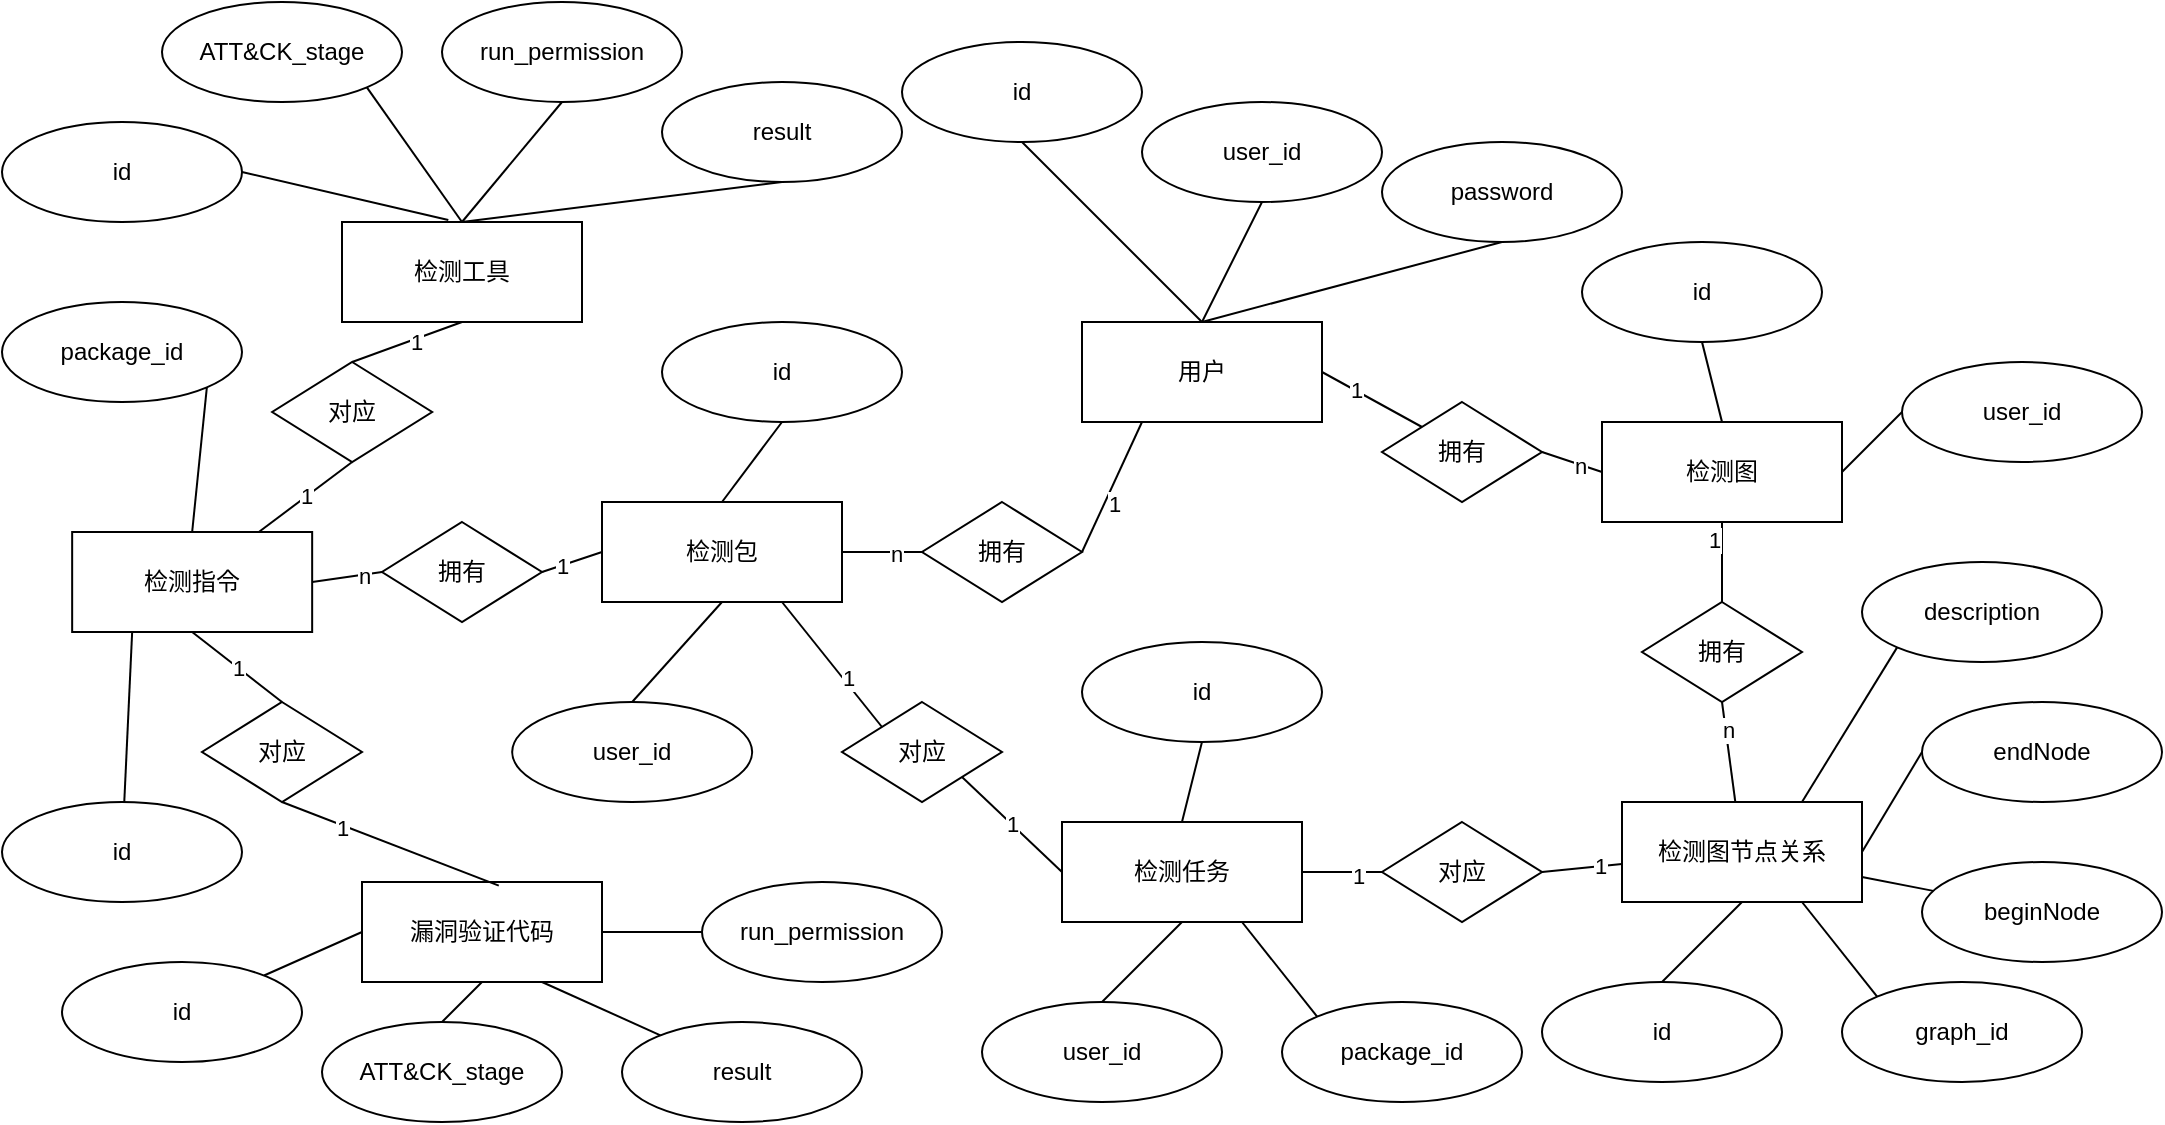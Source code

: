 <mxfile version="21.0.6" type="github">
  <diagram name="第 1 页" id="hRFBiUcs-8XfABKItwiJ">
    <mxGraphModel dx="2288" dy="629" grid="1" gridSize="10" guides="1" tooltips="1" connect="1" arrows="1" fold="1" page="1" pageScale="1" pageWidth="827" pageHeight="1169" math="0" shadow="0">
      <root>
        <mxCell id="0" />
        <mxCell id="1" parent="0" />
        <mxCell id="Wd2NRdJ9lG1hH6A2Uv5l-53" style="edgeStyle=none;shape=connector;rounded=0;orthogonalLoop=1;jettySize=auto;html=1;exitX=0.5;exitY=1;exitDx=0;exitDy=0;entryX=0.5;entryY=0;entryDx=0;entryDy=0;labelBackgroundColor=default;strokeColor=default;fontFamily=Helvetica;fontSize=11;fontColor=default;endArrow=none;endFill=0;" edge="1" parent="1" source="Wd2NRdJ9lG1hH6A2Uv5l-2" target="Wd2NRdJ9lG1hH6A2Uv5l-37">
          <mxGeometry relative="1" as="geometry" />
        </mxCell>
        <mxCell id="Wd2NRdJ9lG1hH6A2Uv5l-97" value="1" style="edgeLabel;html=1;align=center;verticalAlign=middle;resizable=0;points=[];fontSize=11;fontFamily=Helvetica;fontColor=default;" vertex="1" connectable="0" parent="Wd2NRdJ9lG1hH6A2Uv5l-53">
          <mxGeometry x="-0.132" y="1" relative="1" as="geometry">
            <mxPoint as="offset" />
          </mxGeometry>
        </mxCell>
        <mxCell id="Wd2NRdJ9lG1hH6A2Uv5l-2" value="检测工具" style="rounded=0;whiteSpace=wrap;html=1;" vertex="1" parent="1">
          <mxGeometry x="110" y="310" width="120" height="50" as="geometry" />
        </mxCell>
        <mxCell id="Wd2NRdJ9lG1hH6A2Uv5l-68" value="1" style="edgeStyle=none;shape=connector;rounded=0;orthogonalLoop=1;jettySize=auto;html=1;exitX=0.5;exitY=1;exitDx=0;exitDy=0;entryX=0.5;entryY=0;entryDx=0;entryDy=0;labelBackgroundColor=default;strokeColor=default;fontFamily=Helvetica;fontSize=11;fontColor=default;endArrow=none;endFill=0;" edge="1" parent="1" source="Wd2NRdJ9lG1hH6A2Uv5l-3" target="Wd2NRdJ9lG1hH6A2Uv5l-22">
          <mxGeometry relative="1" as="geometry" />
        </mxCell>
        <mxCell id="Wd2NRdJ9lG1hH6A2Uv5l-100" style="edgeStyle=none;shape=connector;rounded=0;orthogonalLoop=1;jettySize=auto;html=1;exitX=1;exitY=0.5;exitDx=0;exitDy=0;entryX=0;entryY=0.5;entryDx=0;entryDy=0;labelBackgroundColor=default;strokeColor=default;fontFamily=Helvetica;fontSize=11;fontColor=default;endArrow=none;endFill=0;" edge="1" parent="1" source="Wd2NRdJ9lG1hH6A2Uv5l-3" target="Wd2NRdJ9lG1hH6A2Uv5l-38">
          <mxGeometry relative="1" as="geometry" />
        </mxCell>
        <mxCell id="Wd2NRdJ9lG1hH6A2Uv5l-101" value="n" style="edgeLabel;html=1;align=center;verticalAlign=middle;resizable=0;points=[];fontSize=11;fontFamily=Helvetica;fontColor=default;" vertex="1" connectable="0" parent="Wd2NRdJ9lG1hH6A2Uv5l-100">
          <mxGeometry x="0.449" relative="1" as="geometry">
            <mxPoint as="offset" />
          </mxGeometry>
        </mxCell>
        <mxCell id="Wd2NRdJ9lG1hH6A2Uv5l-113" style="edgeStyle=none;shape=connector;rounded=0;orthogonalLoop=1;jettySize=auto;html=1;exitX=0.25;exitY=1;exitDx=0;exitDy=0;labelBackgroundColor=default;strokeColor=default;fontFamily=Helvetica;fontSize=11;fontColor=default;endArrow=none;endFill=0;" edge="1" parent="1" source="Wd2NRdJ9lG1hH6A2Uv5l-3" target="Wd2NRdJ9lG1hH6A2Uv5l-17">
          <mxGeometry relative="1" as="geometry" />
        </mxCell>
        <mxCell id="Wd2NRdJ9lG1hH6A2Uv5l-3" value="检测指令" style="rounded=0;whiteSpace=wrap;html=1;" vertex="1" parent="1">
          <mxGeometry x="-24.92" y="465" width="120" height="50" as="geometry" />
        </mxCell>
        <mxCell id="Wd2NRdJ9lG1hH6A2Uv5l-57" style="edgeStyle=none;shape=connector;rounded=0;orthogonalLoop=1;jettySize=auto;html=1;exitX=0.5;exitY=1;exitDx=0;exitDy=0;entryX=0.5;entryY=0;entryDx=0;entryDy=0;labelBackgroundColor=default;strokeColor=default;fontFamily=Helvetica;fontSize=11;fontColor=default;endArrow=none;endFill=0;" edge="1" parent="1" source="Wd2NRdJ9lG1hH6A2Uv5l-4" target="Wd2NRdJ9lG1hH6A2Uv5l-18">
          <mxGeometry relative="1" as="geometry" />
        </mxCell>
        <mxCell id="Wd2NRdJ9lG1hH6A2Uv5l-58" style="edgeStyle=none;shape=connector;rounded=0;orthogonalLoop=1;jettySize=auto;html=1;exitX=0.75;exitY=1;exitDx=0;exitDy=0;labelBackgroundColor=default;strokeColor=default;fontFamily=Helvetica;fontSize=11;fontColor=default;endArrow=none;endFill=0;" edge="1" parent="1" source="Wd2NRdJ9lG1hH6A2Uv5l-4" target="Wd2NRdJ9lG1hH6A2Uv5l-19">
          <mxGeometry relative="1" as="geometry" />
        </mxCell>
        <mxCell id="Wd2NRdJ9lG1hH6A2Uv5l-117" style="edgeStyle=none;shape=connector;rounded=0;orthogonalLoop=1;jettySize=auto;html=1;exitX=0;exitY=0.5;exitDx=0;exitDy=0;labelBackgroundColor=default;strokeColor=default;fontFamily=Helvetica;fontSize=11;fontColor=default;endArrow=none;endFill=0;" edge="1" parent="1" source="Wd2NRdJ9lG1hH6A2Uv5l-4" target="Wd2NRdJ9lG1hH6A2Uv5l-24">
          <mxGeometry relative="1" as="geometry" />
        </mxCell>
        <mxCell id="Wd2NRdJ9lG1hH6A2Uv5l-118" style="edgeStyle=none;shape=connector;rounded=0;orthogonalLoop=1;jettySize=auto;html=1;exitX=1;exitY=0.5;exitDx=0;exitDy=0;entryX=0;entryY=0.5;entryDx=0;entryDy=0;labelBackgroundColor=default;strokeColor=default;fontFamily=Helvetica;fontSize=11;fontColor=default;endArrow=none;endFill=0;" edge="1" parent="1" source="Wd2NRdJ9lG1hH6A2Uv5l-4" target="Wd2NRdJ9lG1hH6A2Uv5l-20">
          <mxGeometry relative="1" as="geometry" />
        </mxCell>
        <mxCell id="Wd2NRdJ9lG1hH6A2Uv5l-4" value="漏洞验证代码" style="rounded=0;whiteSpace=wrap;html=1;" vertex="1" parent="1">
          <mxGeometry x="120" y="640" width="120" height="50" as="geometry" />
        </mxCell>
        <mxCell id="Wd2NRdJ9lG1hH6A2Uv5l-70" style="edgeStyle=none;shape=connector;rounded=0;orthogonalLoop=1;jettySize=auto;html=1;exitX=0.5;exitY=1;exitDx=0;exitDy=0;entryX=0.5;entryY=0;entryDx=0;entryDy=0;labelBackgroundColor=default;strokeColor=default;fontFamily=Helvetica;fontSize=11;fontColor=default;endArrow=none;endFill=0;" edge="1" parent="1" source="Wd2NRdJ9lG1hH6A2Uv5l-5" target="Wd2NRdJ9lG1hH6A2Uv5l-29">
          <mxGeometry relative="1" as="geometry" />
        </mxCell>
        <mxCell id="Wd2NRdJ9lG1hH6A2Uv5l-75" style="edgeStyle=none;shape=connector;rounded=0;orthogonalLoop=1;jettySize=auto;html=1;exitX=1;exitY=0.5;exitDx=0;exitDy=0;entryX=0;entryY=0.5;entryDx=0;entryDy=0;labelBackgroundColor=default;strokeColor=default;fontFamily=Helvetica;fontSize=11;fontColor=default;endArrow=none;endFill=0;" edge="1" parent="1" source="Wd2NRdJ9lG1hH6A2Uv5l-5" target="Wd2NRdJ9lG1hH6A2Uv5l-74">
          <mxGeometry relative="1" as="geometry" />
        </mxCell>
        <mxCell id="Wd2NRdJ9lG1hH6A2Uv5l-103" value="n" style="edgeLabel;html=1;align=center;verticalAlign=middle;resizable=0;points=[];fontSize=11;fontFamily=Helvetica;fontColor=default;" vertex="1" connectable="0" parent="Wd2NRdJ9lG1hH6A2Uv5l-75">
          <mxGeometry x="0.352" relative="1" as="geometry">
            <mxPoint y="1" as="offset" />
          </mxGeometry>
        </mxCell>
        <mxCell id="Wd2NRdJ9lG1hH6A2Uv5l-78" style="edgeStyle=none;shape=connector;rounded=0;orthogonalLoop=1;jettySize=auto;html=1;exitX=0.75;exitY=1;exitDx=0;exitDy=0;entryX=0;entryY=0;entryDx=0;entryDy=0;labelBackgroundColor=default;strokeColor=default;fontFamily=Helvetica;fontSize=11;fontColor=default;endArrow=none;endFill=0;" edge="1" parent="1" source="Wd2NRdJ9lG1hH6A2Uv5l-5" target="Wd2NRdJ9lG1hH6A2Uv5l-21">
          <mxGeometry relative="1" as="geometry" />
        </mxCell>
        <mxCell id="Wd2NRdJ9lG1hH6A2Uv5l-105" value="1" style="edgeLabel;html=1;align=center;verticalAlign=middle;resizable=0;points=[];fontSize=11;fontFamily=Helvetica;fontColor=default;" vertex="1" connectable="0" parent="Wd2NRdJ9lG1hH6A2Uv5l-78">
          <mxGeometry x="0.238" y="2" relative="1" as="geometry">
            <mxPoint as="offset" />
          </mxGeometry>
        </mxCell>
        <mxCell id="Wd2NRdJ9lG1hH6A2Uv5l-5" value="检测包" style="rounded=0;whiteSpace=wrap;html=1;" vertex="1" parent="1">
          <mxGeometry x="240" y="450" width="120" height="50" as="geometry" />
        </mxCell>
        <mxCell id="Wd2NRdJ9lG1hH6A2Uv5l-85" style="edgeStyle=none;shape=connector;rounded=0;orthogonalLoop=1;jettySize=auto;html=1;exitX=1;exitY=0.5;exitDx=0;exitDy=0;entryX=0;entryY=0;entryDx=0;entryDy=0;labelBackgroundColor=default;strokeColor=default;fontFamily=Helvetica;fontSize=11;fontColor=default;endArrow=none;endFill=0;" edge="1" parent="1" source="Wd2NRdJ9lG1hH6A2Uv5l-6" target="Wd2NRdJ9lG1hH6A2Uv5l-27">
          <mxGeometry relative="1" as="geometry" />
        </mxCell>
        <mxCell id="Wd2NRdJ9lG1hH6A2Uv5l-108" value="1" style="edgeLabel;html=1;align=center;verticalAlign=middle;resizable=0;points=[];fontSize=11;fontFamily=Helvetica;fontColor=default;" vertex="1" connectable="0" parent="Wd2NRdJ9lG1hH6A2Uv5l-85">
          <mxGeometry x="-0.339" y="1" relative="1" as="geometry">
            <mxPoint as="offset" />
          </mxGeometry>
        </mxCell>
        <mxCell id="Wd2NRdJ9lG1hH6A2Uv5l-6" value="用户" style="rounded=0;whiteSpace=wrap;html=1;" vertex="1" parent="1">
          <mxGeometry x="480" y="360" width="120" height="50" as="geometry" />
        </mxCell>
        <mxCell id="Wd2NRdJ9lG1hH6A2Uv5l-81" style="edgeStyle=none;shape=connector;rounded=0;orthogonalLoop=1;jettySize=auto;html=1;exitX=0.5;exitY=1;exitDx=0;exitDy=0;entryX=0.5;entryY=0;entryDx=0;entryDy=0;labelBackgroundColor=default;strokeColor=default;fontFamily=Helvetica;fontSize=11;fontColor=default;endArrow=none;endFill=0;" edge="1" parent="1" source="Wd2NRdJ9lG1hH6A2Uv5l-7" target="Wd2NRdJ9lG1hH6A2Uv5l-31">
          <mxGeometry relative="1" as="geometry" />
        </mxCell>
        <mxCell id="Wd2NRdJ9lG1hH6A2Uv5l-83" style="edgeStyle=none;shape=connector;rounded=0;orthogonalLoop=1;jettySize=auto;html=1;exitX=1;exitY=0.5;exitDx=0;exitDy=0;entryX=0;entryY=0.5;entryDx=0;entryDy=0;labelBackgroundColor=default;strokeColor=default;fontFamily=Helvetica;fontSize=11;fontColor=default;endArrow=none;endFill=0;" edge="1" parent="1" source="Wd2NRdJ9lG1hH6A2Uv5l-7" target="Wd2NRdJ9lG1hH6A2Uv5l-82">
          <mxGeometry relative="1" as="geometry" />
        </mxCell>
        <mxCell id="Wd2NRdJ9lG1hH6A2Uv5l-106" value="1" style="edgeLabel;html=1;align=center;verticalAlign=middle;resizable=0;points=[];fontSize=11;fontFamily=Helvetica;fontColor=default;" vertex="1" connectable="0" parent="Wd2NRdJ9lG1hH6A2Uv5l-83">
          <mxGeometry x="0.379" y="-2" relative="1" as="geometry">
            <mxPoint as="offset" />
          </mxGeometry>
        </mxCell>
        <mxCell id="Wd2NRdJ9lG1hH6A2Uv5l-123" style="edgeStyle=none;shape=connector;rounded=0;orthogonalLoop=1;jettySize=auto;html=1;exitX=0.75;exitY=1;exitDx=0;exitDy=0;entryX=0;entryY=0;entryDx=0;entryDy=0;labelBackgroundColor=default;strokeColor=default;fontFamily=Helvetica;fontSize=11;fontColor=default;endArrow=none;endFill=0;" edge="1" parent="1" source="Wd2NRdJ9lG1hH6A2Uv5l-7" target="Wd2NRdJ9lG1hH6A2Uv5l-122">
          <mxGeometry relative="1" as="geometry" />
        </mxCell>
        <mxCell id="Wd2NRdJ9lG1hH6A2Uv5l-7" value="检测任务" style="rounded=0;whiteSpace=wrap;html=1;" vertex="1" parent="1">
          <mxGeometry x="470" y="610" width="120" height="50" as="geometry" />
        </mxCell>
        <mxCell id="Wd2NRdJ9lG1hH6A2Uv5l-91" style="edgeStyle=none;shape=connector;rounded=0;orthogonalLoop=1;jettySize=auto;html=1;exitX=0.75;exitY=0;exitDx=0;exitDy=0;entryX=0;entryY=1;entryDx=0;entryDy=0;labelBackgroundColor=default;strokeColor=default;fontFamily=Helvetica;fontSize=11;fontColor=default;endArrow=none;endFill=0;" edge="1" parent="1" source="Wd2NRdJ9lG1hH6A2Uv5l-9" target="Wd2NRdJ9lG1hH6A2Uv5l-33">
          <mxGeometry relative="1" as="geometry" />
        </mxCell>
        <mxCell id="Wd2NRdJ9lG1hH6A2Uv5l-92" style="edgeStyle=none;shape=connector;rounded=0;orthogonalLoop=1;jettySize=auto;html=1;exitX=1;exitY=0.5;exitDx=0;exitDy=0;entryX=0;entryY=0.5;entryDx=0;entryDy=0;labelBackgroundColor=default;strokeColor=default;fontFamily=Helvetica;fontSize=11;fontColor=default;endArrow=none;endFill=0;" edge="1" parent="1" source="Wd2NRdJ9lG1hH6A2Uv5l-9" target="Wd2NRdJ9lG1hH6A2Uv5l-35">
          <mxGeometry relative="1" as="geometry" />
        </mxCell>
        <mxCell id="Wd2NRdJ9lG1hH6A2Uv5l-95" style="edgeStyle=none;shape=connector;rounded=0;orthogonalLoop=1;jettySize=auto;html=1;exitX=0.5;exitY=1;exitDx=0;exitDy=0;entryX=0.5;entryY=0;entryDx=0;entryDy=0;labelBackgroundColor=default;strokeColor=default;fontFamily=Helvetica;fontSize=11;fontColor=default;endArrow=none;endFill=0;" edge="1" parent="1" source="Wd2NRdJ9lG1hH6A2Uv5l-9" target="Wd2NRdJ9lG1hH6A2Uv5l-94">
          <mxGeometry relative="1" as="geometry" />
        </mxCell>
        <mxCell id="Wd2NRdJ9lG1hH6A2Uv5l-121" style="edgeStyle=none;shape=connector;rounded=0;orthogonalLoop=1;jettySize=auto;html=1;exitX=1;exitY=0.75;exitDx=0;exitDy=0;labelBackgroundColor=default;strokeColor=default;fontFamily=Helvetica;fontSize=11;fontColor=default;endArrow=none;endFill=0;" edge="1" parent="1" source="Wd2NRdJ9lG1hH6A2Uv5l-9" target="Wd2NRdJ9lG1hH6A2Uv5l-36">
          <mxGeometry relative="1" as="geometry" />
        </mxCell>
        <mxCell id="Wd2NRdJ9lG1hH6A2Uv5l-125" style="edgeStyle=none;shape=connector;rounded=0;orthogonalLoop=1;jettySize=auto;html=1;exitX=0.75;exitY=1;exitDx=0;exitDy=0;entryX=0;entryY=0;entryDx=0;entryDy=0;labelBackgroundColor=default;strokeColor=default;fontFamily=Helvetica;fontSize=11;fontColor=default;endArrow=none;endFill=0;" edge="1" parent="1" source="Wd2NRdJ9lG1hH6A2Uv5l-9" target="Wd2NRdJ9lG1hH6A2Uv5l-124">
          <mxGeometry relative="1" as="geometry" />
        </mxCell>
        <mxCell id="Wd2NRdJ9lG1hH6A2Uv5l-9" value="检测图节点关系" style="rounded=0;whiteSpace=wrap;html=1;" vertex="1" parent="1">
          <mxGeometry x="750" y="600" width="120" height="50" as="geometry" />
        </mxCell>
        <mxCell id="Wd2NRdJ9lG1hH6A2Uv5l-88" style="edgeStyle=none;shape=connector;rounded=0;orthogonalLoop=1;jettySize=auto;html=1;exitX=0.5;exitY=1;exitDx=0;exitDy=0;entryX=0.5;entryY=0;entryDx=0;entryDy=0;labelBackgroundColor=default;strokeColor=default;fontFamily=Helvetica;fontSize=11;fontColor=default;endArrow=none;endFill=0;" edge="1" parent="1" source="Wd2NRdJ9lG1hH6A2Uv5l-10" target="Wd2NRdJ9lG1hH6A2Uv5l-87">
          <mxGeometry relative="1" as="geometry" />
        </mxCell>
        <mxCell id="Wd2NRdJ9lG1hH6A2Uv5l-110" value="1" style="edgeLabel;html=1;align=center;verticalAlign=middle;resizable=0;points=[];fontSize=11;fontFamily=Helvetica;fontColor=default;" vertex="1" connectable="0" parent="Wd2NRdJ9lG1hH6A2Uv5l-88">
          <mxGeometry x="-0.552" y="-4" relative="1" as="geometry">
            <mxPoint as="offset" />
          </mxGeometry>
        </mxCell>
        <mxCell id="Wd2NRdJ9lG1hH6A2Uv5l-119" style="edgeStyle=none;shape=connector;rounded=0;orthogonalLoop=1;jettySize=auto;html=1;exitX=1;exitY=0.5;exitDx=0;exitDy=0;entryX=0;entryY=0.5;entryDx=0;entryDy=0;labelBackgroundColor=default;strokeColor=default;fontFamily=Helvetica;fontSize=11;fontColor=default;endArrow=none;endFill=0;" edge="1" parent="1" source="Wd2NRdJ9lG1hH6A2Uv5l-10" target="Wd2NRdJ9lG1hH6A2Uv5l-90">
          <mxGeometry relative="1" as="geometry" />
        </mxCell>
        <mxCell id="Wd2NRdJ9lG1hH6A2Uv5l-10" value="检测图" style="rounded=0;whiteSpace=wrap;html=1;" vertex="1" parent="1">
          <mxGeometry x="740" y="410" width="120" height="50" as="geometry" />
        </mxCell>
        <mxCell id="Wd2NRdJ9lG1hH6A2Uv5l-69" style="edgeStyle=none;shape=connector;rounded=0;orthogonalLoop=1;jettySize=auto;html=1;exitX=0.5;exitY=1;exitDx=0;exitDy=0;entryX=0.5;entryY=0;entryDx=0;entryDy=0;labelBackgroundColor=default;strokeColor=default;fontFamily=Helvetica;fontSize=11;fontColor=default;endArrow=none;endFill=0;" edge="1" parent="1" source="Wd2NRdJ9lG1hH6A2Uv5l-11" target="Wd2NRdJ9lG1hH6A2Uv5l-5">
          <mxGeometry relative="1" as="geometry" />
        </mxCell>
        <mxCell id="Wd2NRdJ9lG1hH6A2Uv5l-11" value="id" style="ellipse;whiteSpace=wrap;html=1;" vertex="1" parent="1">
          <mxGeometry x="270" y="360" width="120" height="50" as="geometry" />
        </mxCell>
        <mxCell id="Wd2NRdJ9lG1hH6A2Uv5l-40" style="rounded=0;orthogonalLoop=1;jettySize=auto;html=1;exitX=0.5;exitY=1;exitDx=0;exitDy=0;entryX=0.5;entryY=0;entryDx=0;entryDy=0;endArrow=none;endFill=0;" edge="1" parent="1" source="Wd2NRdJ9lG1hH6A2Uv5l-12" target="Wd2NRdJ9lG1hH6A2Uv5l-2">
          <mxGeometry relative="1" as="geometry" />
        </mxCell>
        <mxCell id="Wd2NRdJ9lG1hH6A2Uv5l-12" value="run_permission" style="ellipse;whiteSpace=wrap;html=1;" vertex="1" parent="1">
          <mxGeometry x="160" y="200" width="120" height="50" as="geometry" />
        </mxCell>
        <mxCell id="Wd2NRdJ9lG1hH6A2Uv5l-41" style="edgeStyle=none;shape=connector;rounded=0;orthogonalLoop=1;jettySize=auto;html=1;exitX=1;exitY=1;exitDx=0;exitDy=0;entryX=0.5;entryY=0;entryDx=0;entryDy=0;labelBackgroundColor=default;strokeColor=default;fontFamily=Helvetica;fontSize=11;fontColor=default;endArrow=none;endFill=0;" edge="1" parent="1" source="Wd2NRdJ9lG1hH6A2Uv5l-13" target="Wd2NRdJ9lG1hH6A2Uv5l-2">
          <mxGeometry relative="1" as="geometry" />
        </mxCell>
        <mxCell id="Wd2NRdJ9lG1hH6A2Uv5l-13" value="ATT&amp;amp;CK_stage" style="ellipse;whiteSpace=wrap;html=1;" vertex="1" parent="1">
          <mxGeometry x="20" y="200" width="120" height="50" as="geometry" />
        </mxCell>
        <mxCell id="Wd2NRdJ9lG1hH6A2Uv5l-42" style="edgeStyle=none;shape=connector;rounded=0;orthogonalLoop=1;jettySize=auto;html=1;exitX=0.5;exitY=1;exitDx=0;exitDy=0;labelBackgroundColor=default;strokeColor=default;fontFamily=Helvetica;fontSize=11;fontColor=default;endArrow=none;endFill=0;entryX=0.5;entryY=0;entryDx=0;entryDy=0;" edge="1" parent="1" source="Wd2NRdJ9lG1hH6A2Uv5l-14" target="Wd2NRdJ9lG1hH6A2Uv5l-2">
          <mxGeometry relative="1" as="geometry" />
        </mxCell>
        <mxCell id="Wd2NRdJ9lG1hH6A2Uv5l-14" value="result" style="ellipse;whiteSpace=wrap;html=1;" vertex="1" parent="1">
          <mxGeometry x="270" y="240" width="120" height="50" as="geometry" />
        </mxCell>
        <mxCell id="Wd2NRdJ9lG1hH6A2Uv5l-39" style="rounded=0;orthogonalLoop=1;jettySize=auto;html=1;exitX=1;exitY=0.5;exitDx=0;exitDy=0;entryX=0.443;entryY=-0.02;entryDx=0;entryDy=0;entryPerimeter=0;endArrow=none;endFill=0;" edge="1" parent="1" source="Wd2NRdJ9lG1hH6A2Uv5l-15" target="Wd2NRdJ9lG1hH6A2Uv5l-2">
          <mxGeometry relative="1" as="geometry" />
        </mxCell>
        <mxCell id="Wd2NRdJ9lG1hH6A2Uv5l-15" value="id" style="ellipse;whiteSpace=wrap;html=1;" vertex="1" parent="1">
          <mxGeometry x="-60" y="260" width="120" height="50" as="geometry" />
        </mxCell>
        <mxCell id="Wd2NRdJ9lG1hH6A2Uv5l-112" style="edgeStyle=none;shape=connector;rounded=0;orthogonalLoop=1;jettySize=auto;html=1;exitX=1;exitY=1;exitDx=0;exitDy=0;entryX=0.5;entryY=0;entryDx=0;entryDy=0;labelBackgroundColor=default;strokeColor=default;fontFamily=Helvetica;fontSize=11;fontColor=default;endArrow=none;endFill=0;" edge="1" parent="1" source="Wd2NRdJ9lG1hH6A2Uv5l-16" target="Wd2NRdJ9lG1hH6A2Uv5l-3">
          <mxGeometry relative="1" as="geometry" />
        </mxCell>
        <mxCell id="Wd2NRdJ9lG1hH6A2Uv5l-16" value="package_id" style="ellipse;whiteSpace=wrap;html=1;" vertex="1" parent="1">
          <mxGeometry x="-60" y="350" width="120" height="50" as="geometry" />
        </mxCell>
        <mxCell id="Wd2NRdJ9lG1hH6A2Uv5l-17" value="id" style="ellipse;whiteSpace=wrap;html=1;" vertex="1" parent="1">
          <mxGeometry x="-60" y="600" width="120" height="50" as="geometry" />
        </mxCell>
        <mxCell id="Wd2NRdJ9lG1hH6A2Uv5l-18" value="ATT&amp;amp;CK_stage" style="ellipse;whiteSpace=wrap;html=1;" vertex="1" parent="1">
          <mxGeometry x="100" y="710" width="120" height="50" as="geometry" />
        </mxCell>
        <mxCell id="Wd2NRdJ9lG1hH6A2Uv5l-19" value="result" style="ellipse;whiteSpace=wrap;html=1;" vertex="1" parent="1">
          <mxGeometry x="250.0" y="710" width="120" height="50" as="geometry" />
        </mxCell>
        <mxCell id="Wd2NRdJ9lG1hH6A2Uv5l-20" value="run_permission" style="ellipse;whiteSpace=wrap;html=1;" vertex="1" parent="1">
          <mxGeometry x="290" y="640" width="120" height="50" as="geometry" />
        </mxCell>
        <mxCell id="Wd2NRdJ9lG1hH6A2Uv5l-79" value="1" style="edgeStyle=none;shape=connector;rounded=0;orthogonalLoop=1;jettySize=auto;html=1;exitX=1;exitY=1;exitDx=0;exitDy=0;entryX=0;entryY=0.5;entryDx=0;entryDy=0;labelBackgroundColor=default;strokeColor=default;fontFamily=Helvetica;fontSize=11;fontColor=default;endArrow=none;endFill=0;" edge="1" parent="1" source="Wd2NRdJ9lG1hH6A2Uv5l-21" target="Wd2NRdJ9lG1hH6A2Uv5l-7">
          <mxGeometry relative="1" as="geometry" />
        </mxCell>
        <mxCell id="Wd2NRdJ9lG1hH6A2Uv5l-21" value="对应" style="rhombus;whiteSpace=wrap;html=1;" vertex="1" parent="1">
          <mxGeometry x="360" y="550" width="80" height="50" as="geometry" />
        </mxCell>
        <mxCell id="Wd2NRdJ9lG1hH6A2Uv5l-114" style="edgeStyle=none;shape=connector;rounded=0;orthogonalLoop=1;jettySize=auto;html=1;exitX=0.5;exitY=1;exitDx=0;exitDy=0;entryX=0.57;entryY=0.036;entryDx=0;entryDy=0;entryPerimeter=0;labelBackgroundColor=default;strokeColor=default;fontFamily=Helvetica;fontSize=11;fontColor=default;endArrow=none;endFill=0;" edge="1" parent="1" source="Wd2NRdJ9lG1hH6A2Uv5l-22" target="Wd2NRdJ9lG1hH6A2Uv5l-4">
          <mxGeometry relative="1" as="geometry" />
        </mxCell>
        <mxCell id="Wd2NRdJ9lG1hH6A2Uv5l-115" value="1" style="edgeLabel;html=1;align=center;verticalAlign=middle;resizable=0;points=[];fontSize=11;fontFamily=Helvetica;fontColor=default;" vertex="1" connectable="0" parent="Wd2NRdJ9lG1hH6A2Uv5l-114">
          <mxGeometry x="-0.441" y="-1" relative="1" as="geometry">
            <mxPoint as="offset" />
          </mxGeometry>
        </mxCell>
        <mxCell id="Wd2NRdJ9lG1hH6A2Uv5l-22" value="对应" style="rhombus;whiteSpace=wrap;html=1;" vertex="1" parent="1">
          <mxGeometry x="40.0" y="550" width="80" height="50" as="geometry" />
        </mxCell>
        <mxCell id="Wd2NRdJ9lG1hH6A2Uv5l-80" style="edgeStyle=none;shape=connector;rounded=0;orthogonalLoop=1;jettySize=auto;html=1;exitX=0.5;exitY=1;exitDx=0;exitDy=0;entryX=0.5;entryY=0;entryDx=0;entryDy=0;labelBackgroundColor=default;strokeColor=default;fontFamily=Helvetica;fontSize=11;fontColor=default;endArrow=none;endFill=0;" edge="1" parent="1" source="Wd2NRdJ9lG1hH6A2Uv5l-23" target="Wd2NRdJ9lG1hH6A2Uv5l-7">
          <mxGeometry relative="1" as="geometry" />
        </mxCell>
        <mxCell id="Wd2NRdJ9lG1hH6A2Uv5l-23" value="id" style="ellipse;whiteSpace=wrap;html=1;" vertex="1" parent="1">
          <mxGeometry x="480" y="520" width="120" height="50" as="geometry" />
        </mxCell>
        <mxCell id="Wd2NRdJ9lG1hH6A2Uv5l-24" value="id" style="ellipse;whiteSpace=wrap;html=1;" vertex="1" parent="1">
          <mxGeometry x="-30" y="680" width="120" height="50" as="geometry" />
        </mxCell>
        <mxCell id="Wd2NRdJ9lG1hH6A2Uv5l-86" style="edgeStyle=none;shape=connector;rounded=0;orthogonalLoop=1;jettySize=auto;html=1;exitX=1;exitY=0.5;exitDx=0;exitDy=0;entryX=0;entryY=0.5;entryDx=0;entryDy=0;labelBackgroundColor=default;strokeColor=default;fontFamily=Helvetica;fontSize=11;fontColor=default;endArrow=none;endFill=0;" edge="1" parent="1" source="Wd2NRdJ9lG1hH6A2Uv5l-27" target="Wd2NRdJ9lG1hH6A2Uv5l-10">
          <mxGeometry relative="1" as="geometry" />
        </mxCell>
        <mxCell id="Wd2NRdJ9lG1hH6A2Uv5l-109" value="n" style="edgeLabel;html=1;align=center;verticalAlign=middle;resizable=0;points=[];fontSize=11;fontFamily=Helvetica;fontColor=default;" vertex="1" connectable="0" parent="Wd2NRdJ9lG1hH6A2Uv5l-86">
          <mxGeometry x="0.257" relative="1" as="geometry">
            <mxPoint as="offset" />
          </mxGeometry>
        </mxCell>
        <mxCell id="Wd2NRdJ9lG1hH6A2Uv5l-27" value="拥有" style="rhombus;whiteSpace=wrap;html=1;" vertex="1" parent="1">
          <mxGeometry x="630" y="400" width="80" height="50" as="geometry" />
        </mxCell>
        <mxCell id="Wd2NRdJ9lG1hH6A2Uv5l-51" style="edgeStyle=none;shape=connector;rounded=0;orthogonalLoop=1;jettySize=auto;html=1;exitX=0.5;exitY=1;exitDx=0;exitDy=0;entryX=0.5;entryY=0;entryDx=0;entryDy=0;labelBackgroundColor=default;strokeColor=default;fontFamily=Helvetica;fontSize=11;fontColor=default;endArrow=none;endFill=0;" edge="1" parent="1" source="Wd2NRdJ9lG1hH6A2Uv5l-28" target="Wd2NRdJ9lG1hH6A2Uv5l-6">
          <mxGeometry relative="1" as="geometry" />
        </mxCell>
        <mxCell id="Wd2NRdJ9lG1hH6A2Uv5l-28" value="user_id" style="ellipse;whiteSpace=wrap;html=1;" vertex="1" parent="1">
          <mxGeometry x="510" y="250" width="120" height="50" as="geometry" />
        </mxCell>
        <mxCell id="Wd2NRdJ9lG1hH6A2Uv5l-29" value="user_id" style="ellipse;whiteSpace=wrap;html=1;" vertex="1" parent="1">
          <mxGeometry x="195.08" y="550" width="120" height="50" as="geometry" />
        </mxCell>
        <mxCell id="Wd2NRdJ9lG1hH6A2Uv5l-52" style="edgeStyle=none;shape=connector;rounded=0;orthogonalLoop=1;jettySize=auto;html=1;exitX=0.5;exitY=1;exitDx=0;exitDy=0;entryX=0.5;entryY=0;entryDx=0;entryDy=0;labelBackgroundColor=default;strokeColor=default;fontFamily=Helvetica;fontSize=11;fontColor=default;endArrow=none;endFill=0;" edge="1" parent="1" source="Wd2NRdJ9lG1hH6A2Uv5l-30" target="Wd2NRdJ9lG1hH6A2Uv5l-6">
          <mxGeometry relative="1" as="geometry" />
        </mxCell>
        <mxCell id="Wd2NRdJ9lG1hH6A2Uv5l-30" value="password" style="ellipse;whiteSpace=wrap;html=1;" vertex="1" parent="1">
          <mxGeometry x="630" y="270" width="120" height="50" as="geometry" />
        </mxCell>
        <mxCell id="Wd2NRdJ9lG1hH6A2Uv5l-31" value="user_id" style="ellipse;whiteSpace=wrap;html=1;" vertex="1" parent="1">
          <mxGeometry x="430" y="700" width="120" height="50" as="geometry" />
        </mxCell>
        <mxCell id="Wd2NRdJ9lG1hH6A2Uv5l-49" style="edgeStyle=none;shape=connector;rounded=0;orthogonalLoop=1;jettySize=auto;html=1;exitX=0.5;exitY=1;exitDx=0;exitDy=0;entryX=0.5;entryY=0;entryDx=0;entryDy=0;labelBackgroundColor=default;strokeColor=default;fontFamily=Helvetica;fontSize=11;fontColor=default;endArrow=none;endFill=0;" edge="1" parent="1" source="Wd2NRdJ9lG1hH6A2Uv5l-32" target="Wd2NRdJ9lG1hH6A2Uv5l-6">
          <mxGeometry relative="1" as="geometry" />
        </mxCell>
        <mxCell id="Wd2NRdJ9lG1hH6A2Uv5l-32" value="id" style="ellipse;whiteSpace=wrap;html=1;" vertex="1" parent="1">
          <mxGeometry x="390" y="220" width="120" height="50" as="geometry" />
        </mxCell>
        <mxCell id="Wd2NRdJ9lG1hH6A2Uv5l-33" value="description" style="ellipse;whiteSpace=wrap;html=1;" vertex="1" parent="1">
          <mxGeometry x="870" y="480" width="120" height="50" as="geometry" />
        </mxCell>
        <mxCell id="Wd2NRdJ9lG1hH6A2Uv5l-96" style="edgeStyle=none;shape=connector;rounded=0;orthogonalLoop=1;jettySize=auto;html=1;exitX=0.5;exitY=1;exitDx=0;exitDy=0;entryX=0.5;entryY=0;entryDx=0;entryDy=0;labelBackgroundColor=default;strokeColor=default;fontFamily=Helvetica;fontSize=11;fontColor=default;endArrow=none;endFill=0;" edge="1" parent="1" source="Wd2NRdJ9lG1hH6A2Uv5l-34" target="Wd2NRdJ9lG1hH6A2Uv5l-10">
          <mxGeometry relative="1" as="geometry" />
        </mxCell>
        <mxCell id="Wd2NRdJ9lG1hH6A2Uv5l-34" value="id" style="ellipse;whiteSpace=wrap;html=1;" vertex="1" parent="1">
          <mxGeometry x="730" y="320" width="120" height="50" as="geometry" />
        </mxCell>
        <mxCell id="Wd2NRdJ9lG1hH6A2Uv5l-35" value="endNode" style="ellipse;whiteSpace=wrap;html=1;" vertex="1" parent="1">
          <mxGeometry x="900" y="550" width="120" height="50" as="geometry" />
        </mxCell>
        <mxCell id="Wd2NRdJ9lG1hH6A2Uv5l-36" value="beginNode" style="ellipse;whiteSpace=wrap;html=1;" vertex="1" parent="1">
          <mxGeometry x="900" y="630" width="120" height="50" as="geometry" />
        </mxCell>
        <mxCell id="Wd2NRdJ9lG1hH6A2Uv5l-54" value="1" style="edgeStyle=none;shape=connector;rounded=0;orthogonalLoop=1;jettySize=auto;html=1;exitX=0.5;exitY=1;exitDx=0;exitDy=0;labelBackgroundColor=default;strokeColor=default;fontFamily=Helvetica;fontSize=11;fontColor=default;endArrow=none;endFill=0;" edge="1" parent="1" source="Wd2NRdJ9lG1hH6A2Uv5l-37" target="Wd2NRdJ9lG1hH6A2Uv5l-3">
          <mxGeometry relative="1" as="geometry" />
        </mxCell>
        <mxCell id="Wd2NRdJ9lG1hH6A2Uv5l-37" value="对应" style="rhombus;whiteSpace=wrap;html=1;" vertex="1" parent="1">
          <mxGeometry x="75.08" y="380" width="80" height="50" as="geometry" />
        </mxCell>
        <mxCell id="Wd2NRdJ9lG1hH6A2Uv5l-73" style="edgeStyle=none;shape=connector;rounded=0;orthogonalLoop=1;jettySize=auto;html=1;exitX=1;exitY=0.5;exitDx=0;exitDy=0;entryX=0;entryY=0.5;entryDx=0;entryDy=0;labelBackgroundColor=default;strokeColor=default;fontFamily=Helvetica;fontSize=11;fontColor=default;endArrow=none;endFill=0;" edge="1" parent="1" source="Wd2NRdJ9lG1hH6A2Uv5l-38" target="Wd2NRdJ9lG1hH6A2Uv5l-5">
          <mxGeometry relative="1" as="geometry" />
        </mxCell>
        <mxCell id="Wd2NRdJ9lG1hH6A2Uv5l-102" value="1" style="edgeLabel;html=1;align=center;verticalAlign=middle;resizable=0;points=[];fontSize=11;fontFamily=Helvetica;fontColor=default;" vertex="1" connectable="0" parent="Wd2NRdJ9lG1hH6A2Uv5l-73">
          <mxGeometry x="-0.372" relative="1" as="geometry">
            <mxPoint as="offset" />
          </mxGeometry>
        </mxCell>
        <mxCell id="Wd2NRdJ9lG1hH6A2Uv5l-38" value="拥有" style="rhombus;whiteSpace=wrap;html=1;" vertex="1" parent="1">
          <mxGeometry x="130.0" y="460" width="80" height="50" as="geometry" />
        </mxCell>
        <mxCell id="Wd2NRdJ9lG1hH6A2Uv5l-76" style="edgeStyle=none;shape=connector;rounded=0;orthogonalLoop=1;jettySize=auto;html=1;exitX=1;exitY=0.5;exitDx=0;exitDy=0;entryX=0.25;entryY=1;entryDx=0;entryDy=0;labelBackgroundColor=default;strokeColor=default;fontFamily=Helvetica;fontSize=11;fontColor=default;endArrow=none;endFill=0;" edge="1" parent="1" source="Wd2NRdJ9lG1hH6A2Uv5l-74" target="Wd2NRdJ9lG1hH6A2Uv5l-6">
          <mxGeometry relative="1" as="geometry" />
        </mxCell>
        <mxCell id="Wd2NRdJ9lG1hH6A2Uv5l-104" value="1" style="edgeLabel;html=1;align=center;verticalAlign=middle;resizable=0;points=[];fontSize=11;fontFamily=Helvetica;fontColor=default;" vertex="1" connectable="0" parent="Wd2NRdJ9lG1hH6A2Uv5l-76">
          <mxGeometry x="-0.201" y="-4" relative="1" as="geometry">
            <mxPoint as="offset" />
          </mxGeometry>
        </mxCell>
        <mxCell id="Wd2NRdJ9lG1hH6A2Uv5l-74" value="拥有" style="rhombus;whiteSpace=wrap;html=1;" vertex="1" parent="1">
          <mxGeometry x="400" y="450" width="80" height="50" as="geometry" />
        </mxCell>
        <mxCell id="Wd2NRdJ9lG1hH6A2Uv5l-84" style="edgeStyle=none;shape=connector;rounded=0;orthogonalLoop=1;jettySize=auto;html=1;exitX=1;exitY=0.5;exitDx=0;exitDy=0;labelBackgroundColor=default;strokeColor=default;fontFamily=Helvetica;fontSize=11;fontColor=default;endArrow=none;endFill=0;" edge="1" parent="1" source="Wd2NRdJ9lG1hH6A2Uv5l-82" target="Wd2NRdJ9lG1hH6A2Uv5l-9">
          <mxGeometry relative="1" as="geometry" />
        </mxCell>
        <mxCell id="Wd2NRdJ9lG1hH6A2Uv5l-107" value="1" style="edgeLabel;html=1;align=center;verticalAlign=middle;resizable=0;points=[];fontSize=11;fontFamily=Helvetica;fontColor=default;" vertex="1" connectable="0" parent="Wd2NRdJ9lG1hH6A2Uv5l-84">
          <mxGeometry x="0.423" relative="1" as="geometry">
            <mxPoint as="offset" />
          </mxGeometry>
        </mxCell>
        <mxCell id="Wd2NRdJ9lG1hH6A2Uv5l-82" value="对应" style="rhombus;whiteSpace=wrap;html=1;" vertex="1" parent="1">
          <mxGeometry x="630" y="610" width="80" height="50" as="geometry" />
        </mxCell>
        <mxCell id="Wd2NRdJ9lG1hH6A2Uv5l-89" style="edgeStyle=none;shape=connector;rounded=0;orthogonalLoop=1;jettySize=auto;html=1;exitX=0.5;exitY=1;exitDx=0;exitDy=0;labelBackgroundColor=default;strokeColor=default;fontFamily=Helvetica;fontSize=11;fontColor=default;endArrow=none;endFill=0;" edge="1" parent="1" source="Wd2NRdJ9lG1hH6A2Uv5l-87" target="Wd2NRdJ9lG1hH6A2Uv5l-9">
          <mxGeometry relative="1" as="geometry" />
        </mxCell>
        <mxCell id="Wd2NRdJ9lG1hH6A2Uv5l-111" value="n" style="edgeLabel;html=1;align=center;verticalAlign=middle;resizable=0;points=[];fontSize=11;fontFamily=Helvetica;fontColor=default;" vertex="1" connectable="0" parent="Wd2NRdJ9lG1hH6A2Uv5l-89">
          <mxGeometry x="-0.444" y="1" relative="1" as="geometry">
            <mxPoint as="offset" />
          </mxGeometry>
        </mxCell>
        <mxCell id="Wd2NRdJ9lG1hH6A2Uv5l-87" value="拥有" style="rhombus;whiteSpace=wrap;html=1;" vertex="1" parent="1">
          <mxGeometry x="760" y="500" width="80" height="50" as="geometry" />
        </mxCell>
        <mxCell id="Wd2NRdJ9lG1hH6A2Uv5l-90" value="user_id" style="ellipse;whiteSpace=wrap;html=1;" vertex="1" parent="1">
          <mxGeometry x="890" y="380" width="120" height="50" as="geometry" />
        </mxCell>
        <mxCell id="Wd2NRdJ9lG1hH6A2Uv5l-94" value="id" style="ellipse;whiteSpace=wrap;html=1;" vertex="1" parent="1">
          <mxGeometry x="710" y="690" width="120" height="50" as="geometry" />
        </mxCell>
        <mxCell id="Wd2NRdJ9lG1hH6A2Uv5l-122" value="package_id" style="ellipse;whiteSpace=wrap;html=1;" vertex="1" parent="1">
          <mxGeometry x="580" y="700" width="120" height="50" as="geometry" />
        </mxCell>
        <mxCell id="Wd2NRdJ9lG1hH6A2Uv5l-124" value="graph_id" style="ellipse;whiteSpace=wrap;html=1;" vertex="1" parent="1">
          <mxGeometry x="860" y="690" width="120" height="50" as="geometry" />
        </mxCell>
      </root>
    </mxGraphModel>
  </diagram>
</mxfile>
